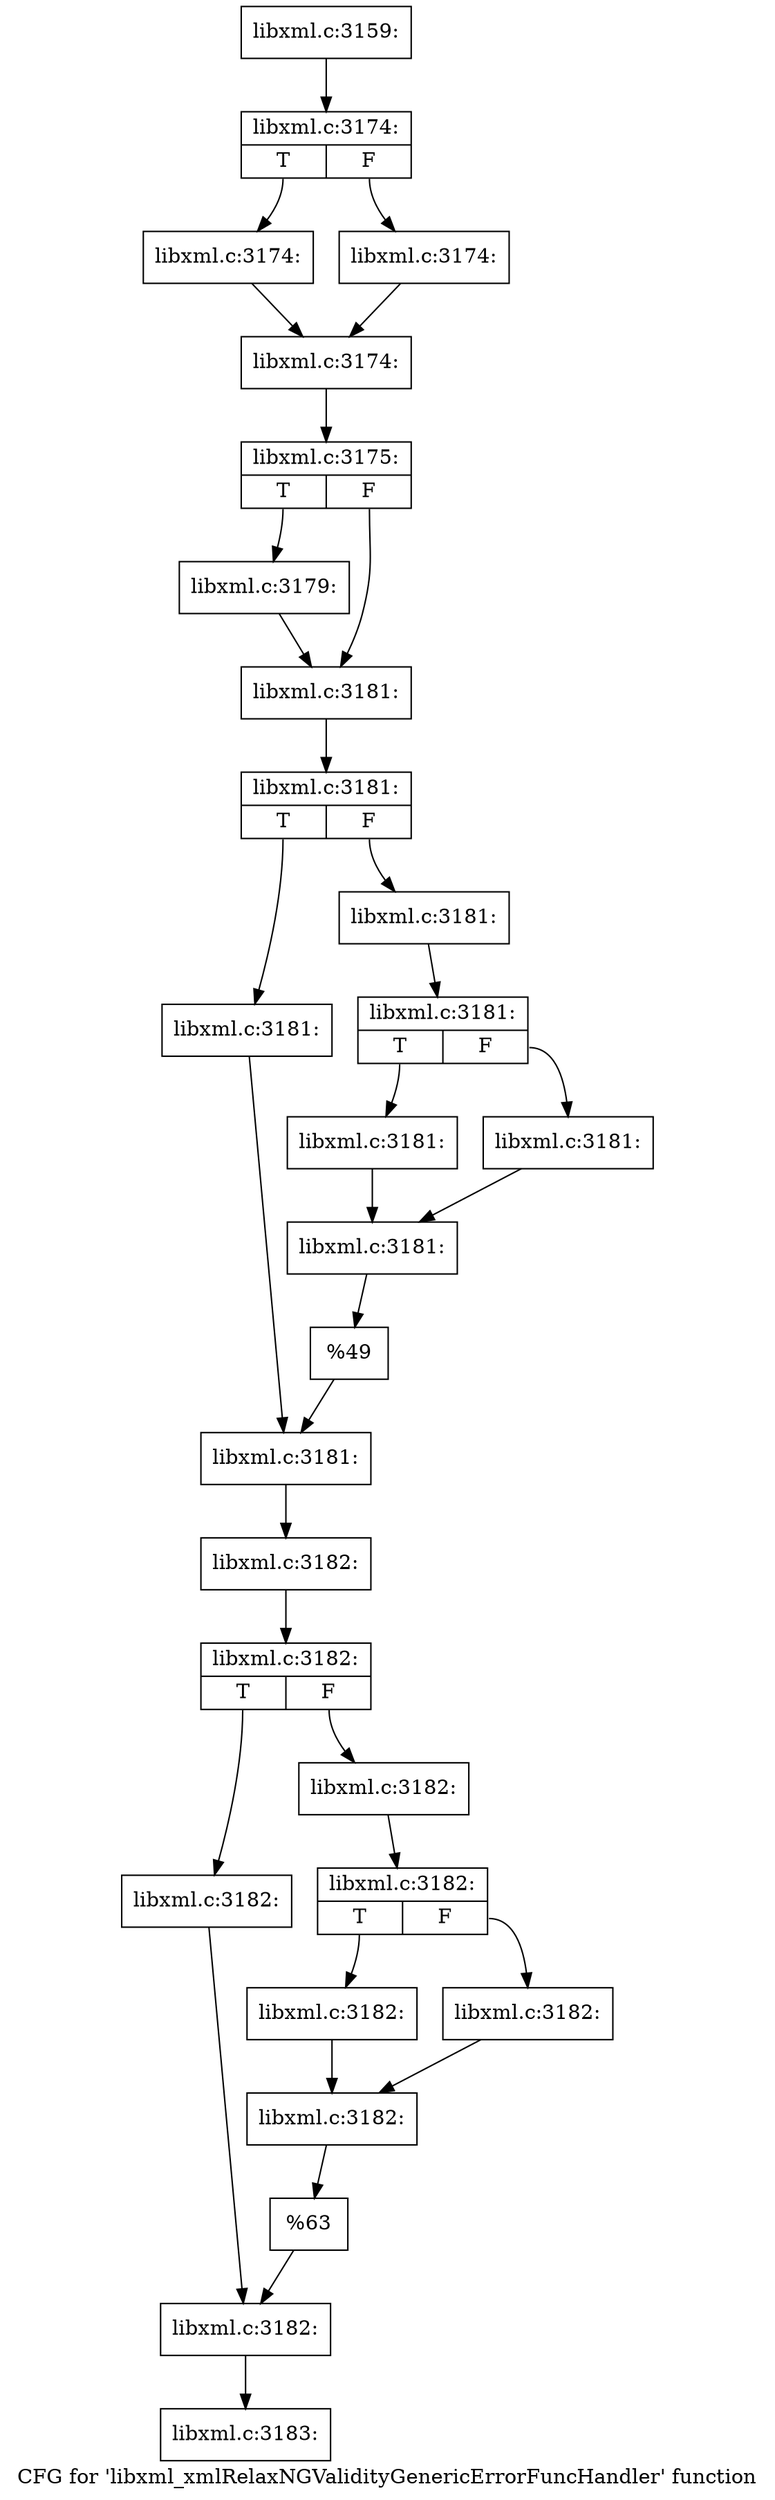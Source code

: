 digraph "CFG for 'libxml_xmlRelaxNGValidityGenericErrorFuncHandler' function" {
	label="CFG for 'libxml_xmlRelaxNGValidityGenericErrorFuncHandler' function";

	Node0x56bf7f0 [shape=record,label="{libxml.c:3159:}"];
	Node0x56bf7f0 -> Node0x56c1270;
	Node0x56c1270 [shape=record,label="{libxml.c:3174:|{<s0>T|<s1>F}}"];
	Node0x56c1270:s0 -> Node0x56c13b0;
	Node0x56c1270:s1 -> Node0x54aed20;
	Node0x56c13b0 [shape=record,label="{libxml.c:3174:}"];
	Node0x56c13b0 -> Node0x54aecd0;
	Node0x54aed20 [shape=record,label="{libxml.c:3174:}"];
	Node0x54aed20 -> Node0x54aecd0;
	Node0x54aecd0 [shape=record,label="{libxml.c:3174:}"];
	Node0x54aecd0 -> Node0x56c11d0;
	Node0x56c11d0 [shape=record,label="{libxml.c:3175:|{<s0>T|<s1>F}}"];
	Node0x56c11d0:s0 -> Node0x56c1220;
	Node0x56c11d0:s1 -> Node0x54af8c0;
	Node0x56c1220 [shape=record,label="{libxml.c:3179:}"];
	Node0x56c1220 -> Node0x54af8c0;
	Node0x54af8c0 [shape=record,label="{libxml.c:3181:}"];
	Node0x54af8c0 -> Node0x54afde0;
	Node0x54afde0 [shape=record,label="{libxml.c:3181:|{<s0>T|<s1>F}}"];
	Node0x54afde0:s0 -> Node0x54b0080;
	Node0x54afde0:s1 -> Node0x54b0120;
	Node0x54b0080 [shape=record,label="{libxml.c:3181:}"];
	Node0x54b0080 -> Node0x54b00d0;
	Node0x54b0120 [shape=record,label="{libxml.c:3181:}"];
	Node0x54b0120 -> Node0x54b03c0;
	Node0x54b03c0 [shape=record,label="{libxml.c:3181:|{<s0>T|<s1>F}}"];
	Node0x54b03c0:s0 -> Node0x54b05b0;
	Node0x54b03c0:s1 -> Node0x54b0650;
	Node0x54b05b0 [shape=record,label="{libxml.c:3181:}"];
	Node0x54b05b0 -> Node0x54b0600;
	Node0x54b0650 [shape=record,label="{libxml.c:3181:}"];
	Node0x54b0650 -> Node0x54b0600;
	Node0x54b0600 [shape=record,label="{libxml.c:3181:}"];
	Node0x54b0600 -> Node0x54b0320;
	Node0x54b0320 [shape=record,label="{%49}"];
	Node0x54b0320 -> Node0x54b00d0;
	Node0x54b00d0 [shape=record,label="{libxml.c:3181:}"];
	Node0x54b00d0 -> Node0x54afd40;
	Node0x54afd40 [shape=record,label="{libxml.c:3182:}"];
	Node0x54afd40 -> Node0x54a1530;
	Node0x54a1530 [shape=record,label="{libxml.c:3182:|{<s0>T|<s1>F}}"];
	Node0x54a1530:s0 -> Node0x54a16f0;
	Node0x54a1530:s1 -> Node0x54a1790;
	Node0x54a16f0 [shape=record,label="{libxml.c:3182:}"];
	Node0x54a16f0 -> Node0x54a1740;
	Node0x54a1790 [shape=record,label="{libxml.c:3182:}"];
	Node0x54a1790 -> Node0x54a1a30;
	Node0x54a1a30 [shape=record,label="{libxml.c:3182:|{<s0>T|<s1>F}}"];
	Node0x54a1a30:s0 -> Node0x54a1c20;
	Node0x54a1a30:s1 -> Node0x54a1cc0;
	Node0x54a1c20 [shape=record,label="{libxml.c:3182:}"];
	Node0x54a1c20 -> Node0x54a1c70;
	Node0x54a1cc0 [shape=record,label="{libxml.c:3182:}"];
	Node0x54a1cc0 -> Node0x54a1c70;
	Node0x54a1c70 [shape=record,label="{libxml.c:3182:}"];
	Node0x54a1c70 -> Node0x54a1990;
	Node0x54a1990 [shape=record,label="{%63}"];
	Node0x54a1990 -> Node0x54a1740;
	Node0x54a1740 [shape=record,label="{libxml.c:3182:}"];
	Node0x54a1740 -> Node0x54afd90;
	Node0x54afd90 [shape=record,label="{libxml.c:3183:}"];
}
